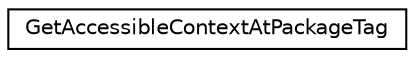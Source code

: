 digraph "类继承关系图"
{
 // LATEX_PDF_SIZE
  edge [fontname="Helvetica",fontsize="10",labelfontname="Helvetica",labelfontsize="10"];
  node [fontname="Helvetica",fontsize="10",shape=record];
  rankdir="LR";
  Node0 [label="GetAccessibleContextAtPackageTag",height=0.2,width=0.4,color="black", fillcolor="white", style="filled",URL="$struct_get_accessible_context_at_package_tag.html",tooltip=" "];
}
